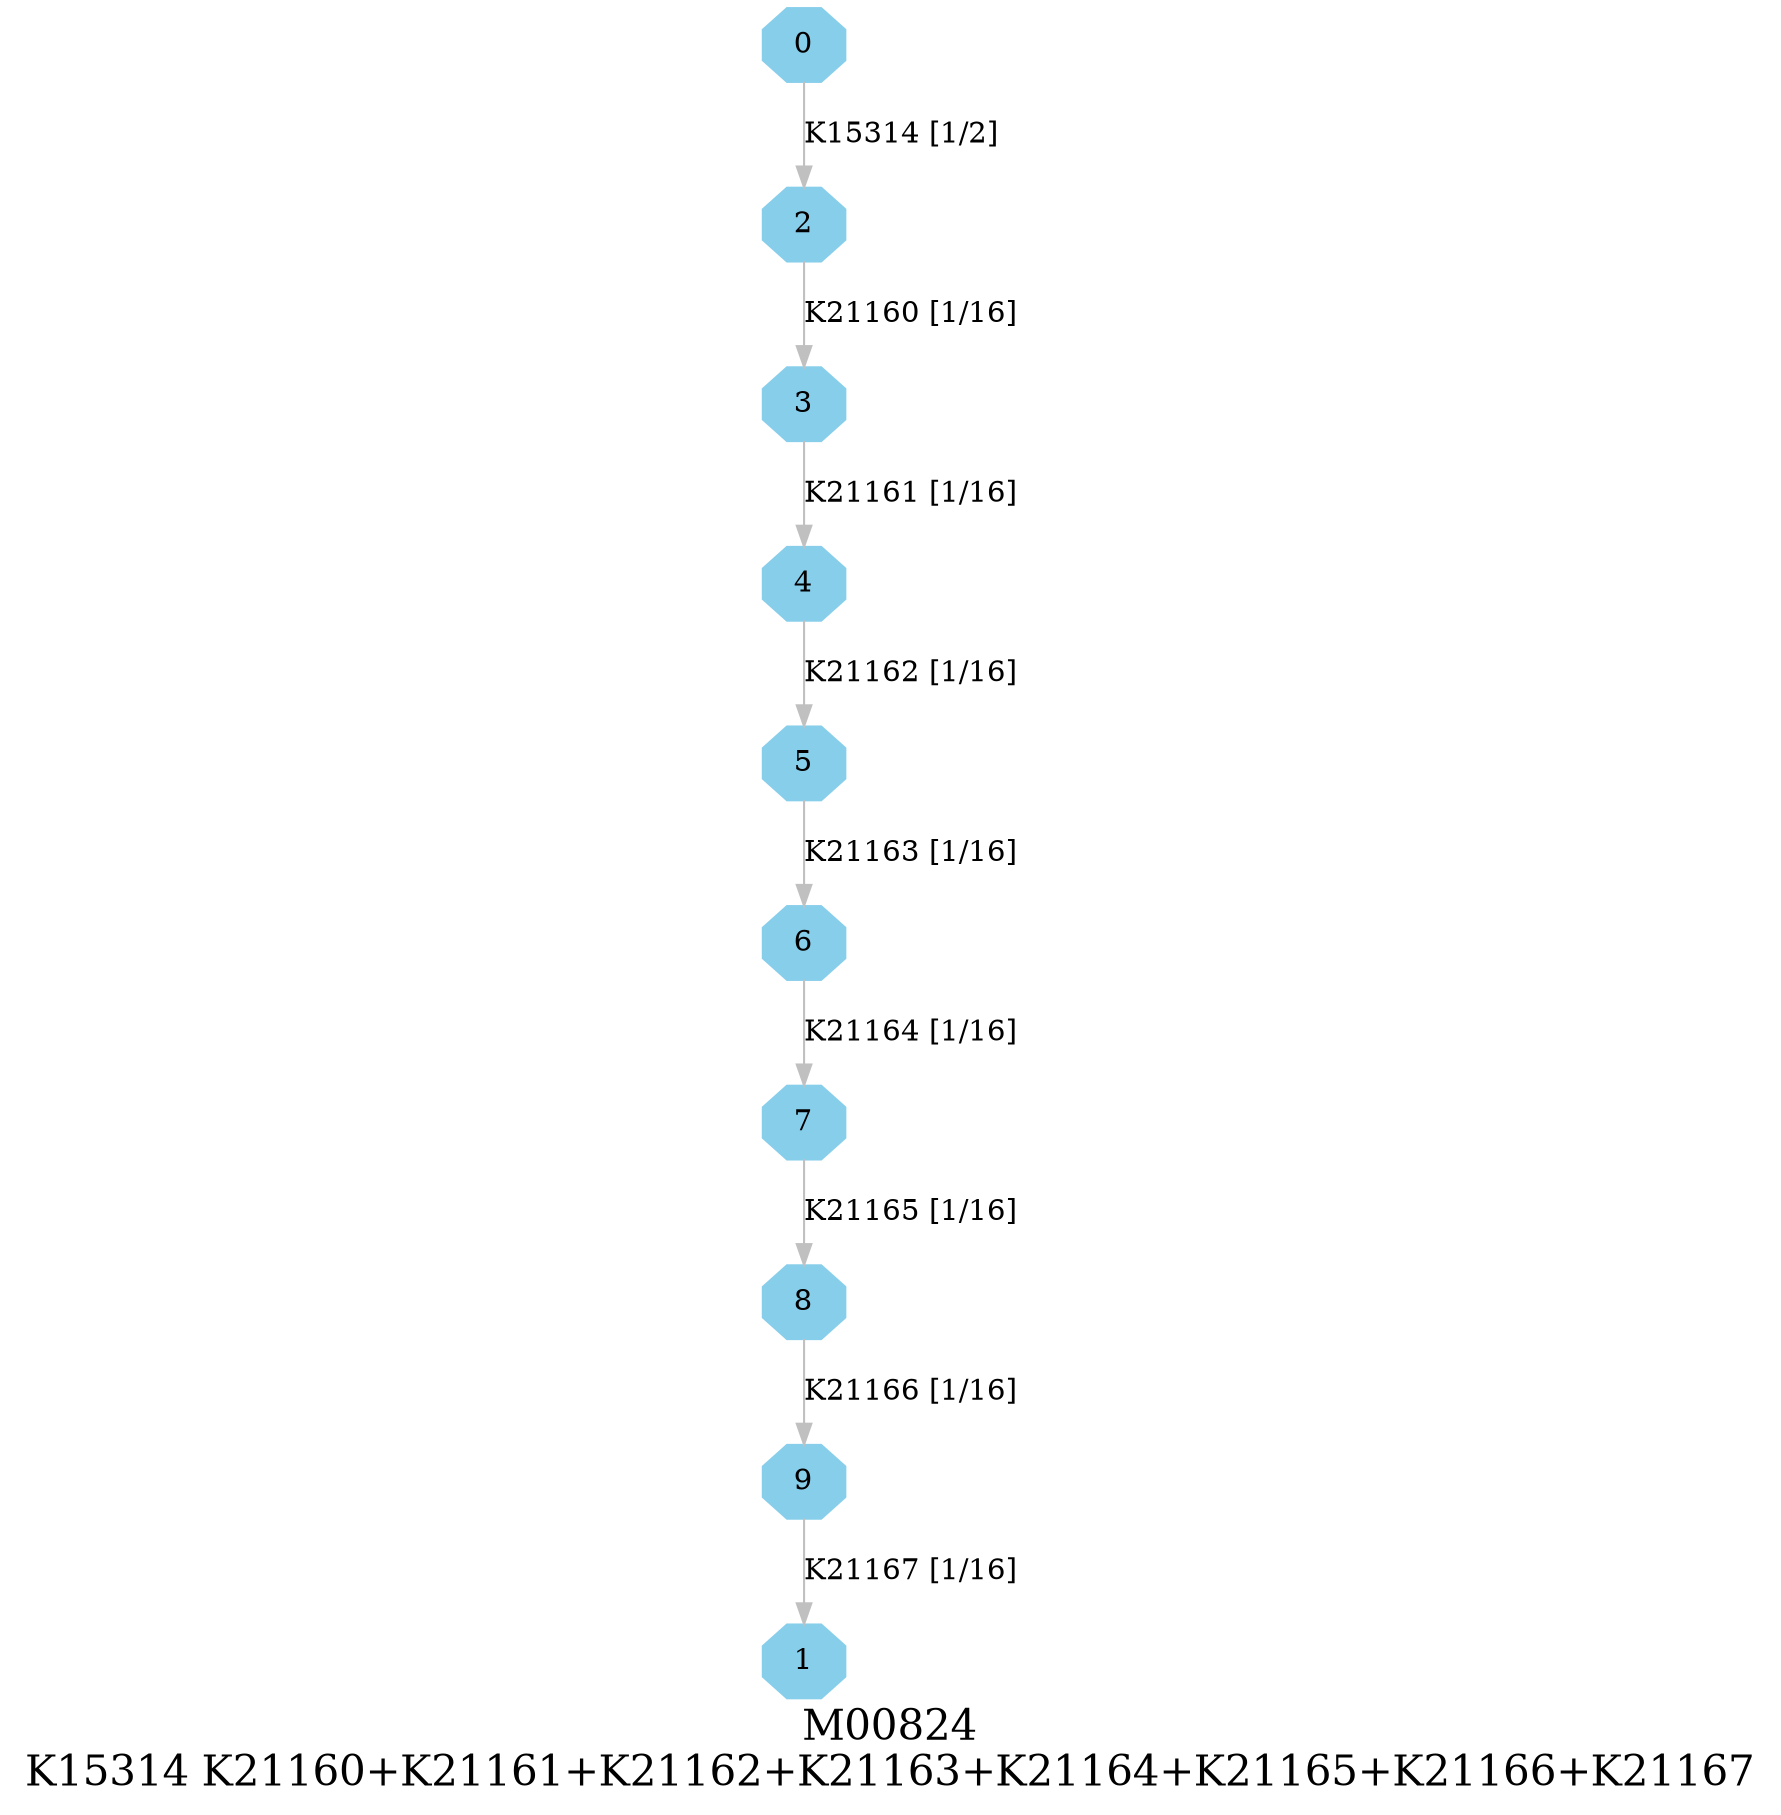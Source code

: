 digraph G {
graph [label="M00824
K15314 K21160+K21161+K21162+K21163+K21164+K21165+K21166+K21167",fontsize=20];
node [shape=box,style=filled];
edge [len=3,color=grey];
{node [width=.3,height=.3,shape=octagon,style=filled,color=skyblue] 0 1 2 3 4 5 6 7 8 9 }
0 -> 2 [label="K15314 [1/2]"];
2 -> 3 [label="K21160 [1/16]"];
3 -> 4 [label="K21161 [1/16]"];
4 -> 5 [label="K21162 [1/16]"];
5 -> 6 [label="K21163 [1/16]"];
6 -> 7 [label="K21164 [1/16]"];
7 -> 8 [label="K21165 [1/16]"];
8 -> 9 [label="K21166 [1/16]"];
9 -> 1 [label="K21167 [1/16]"];
}
